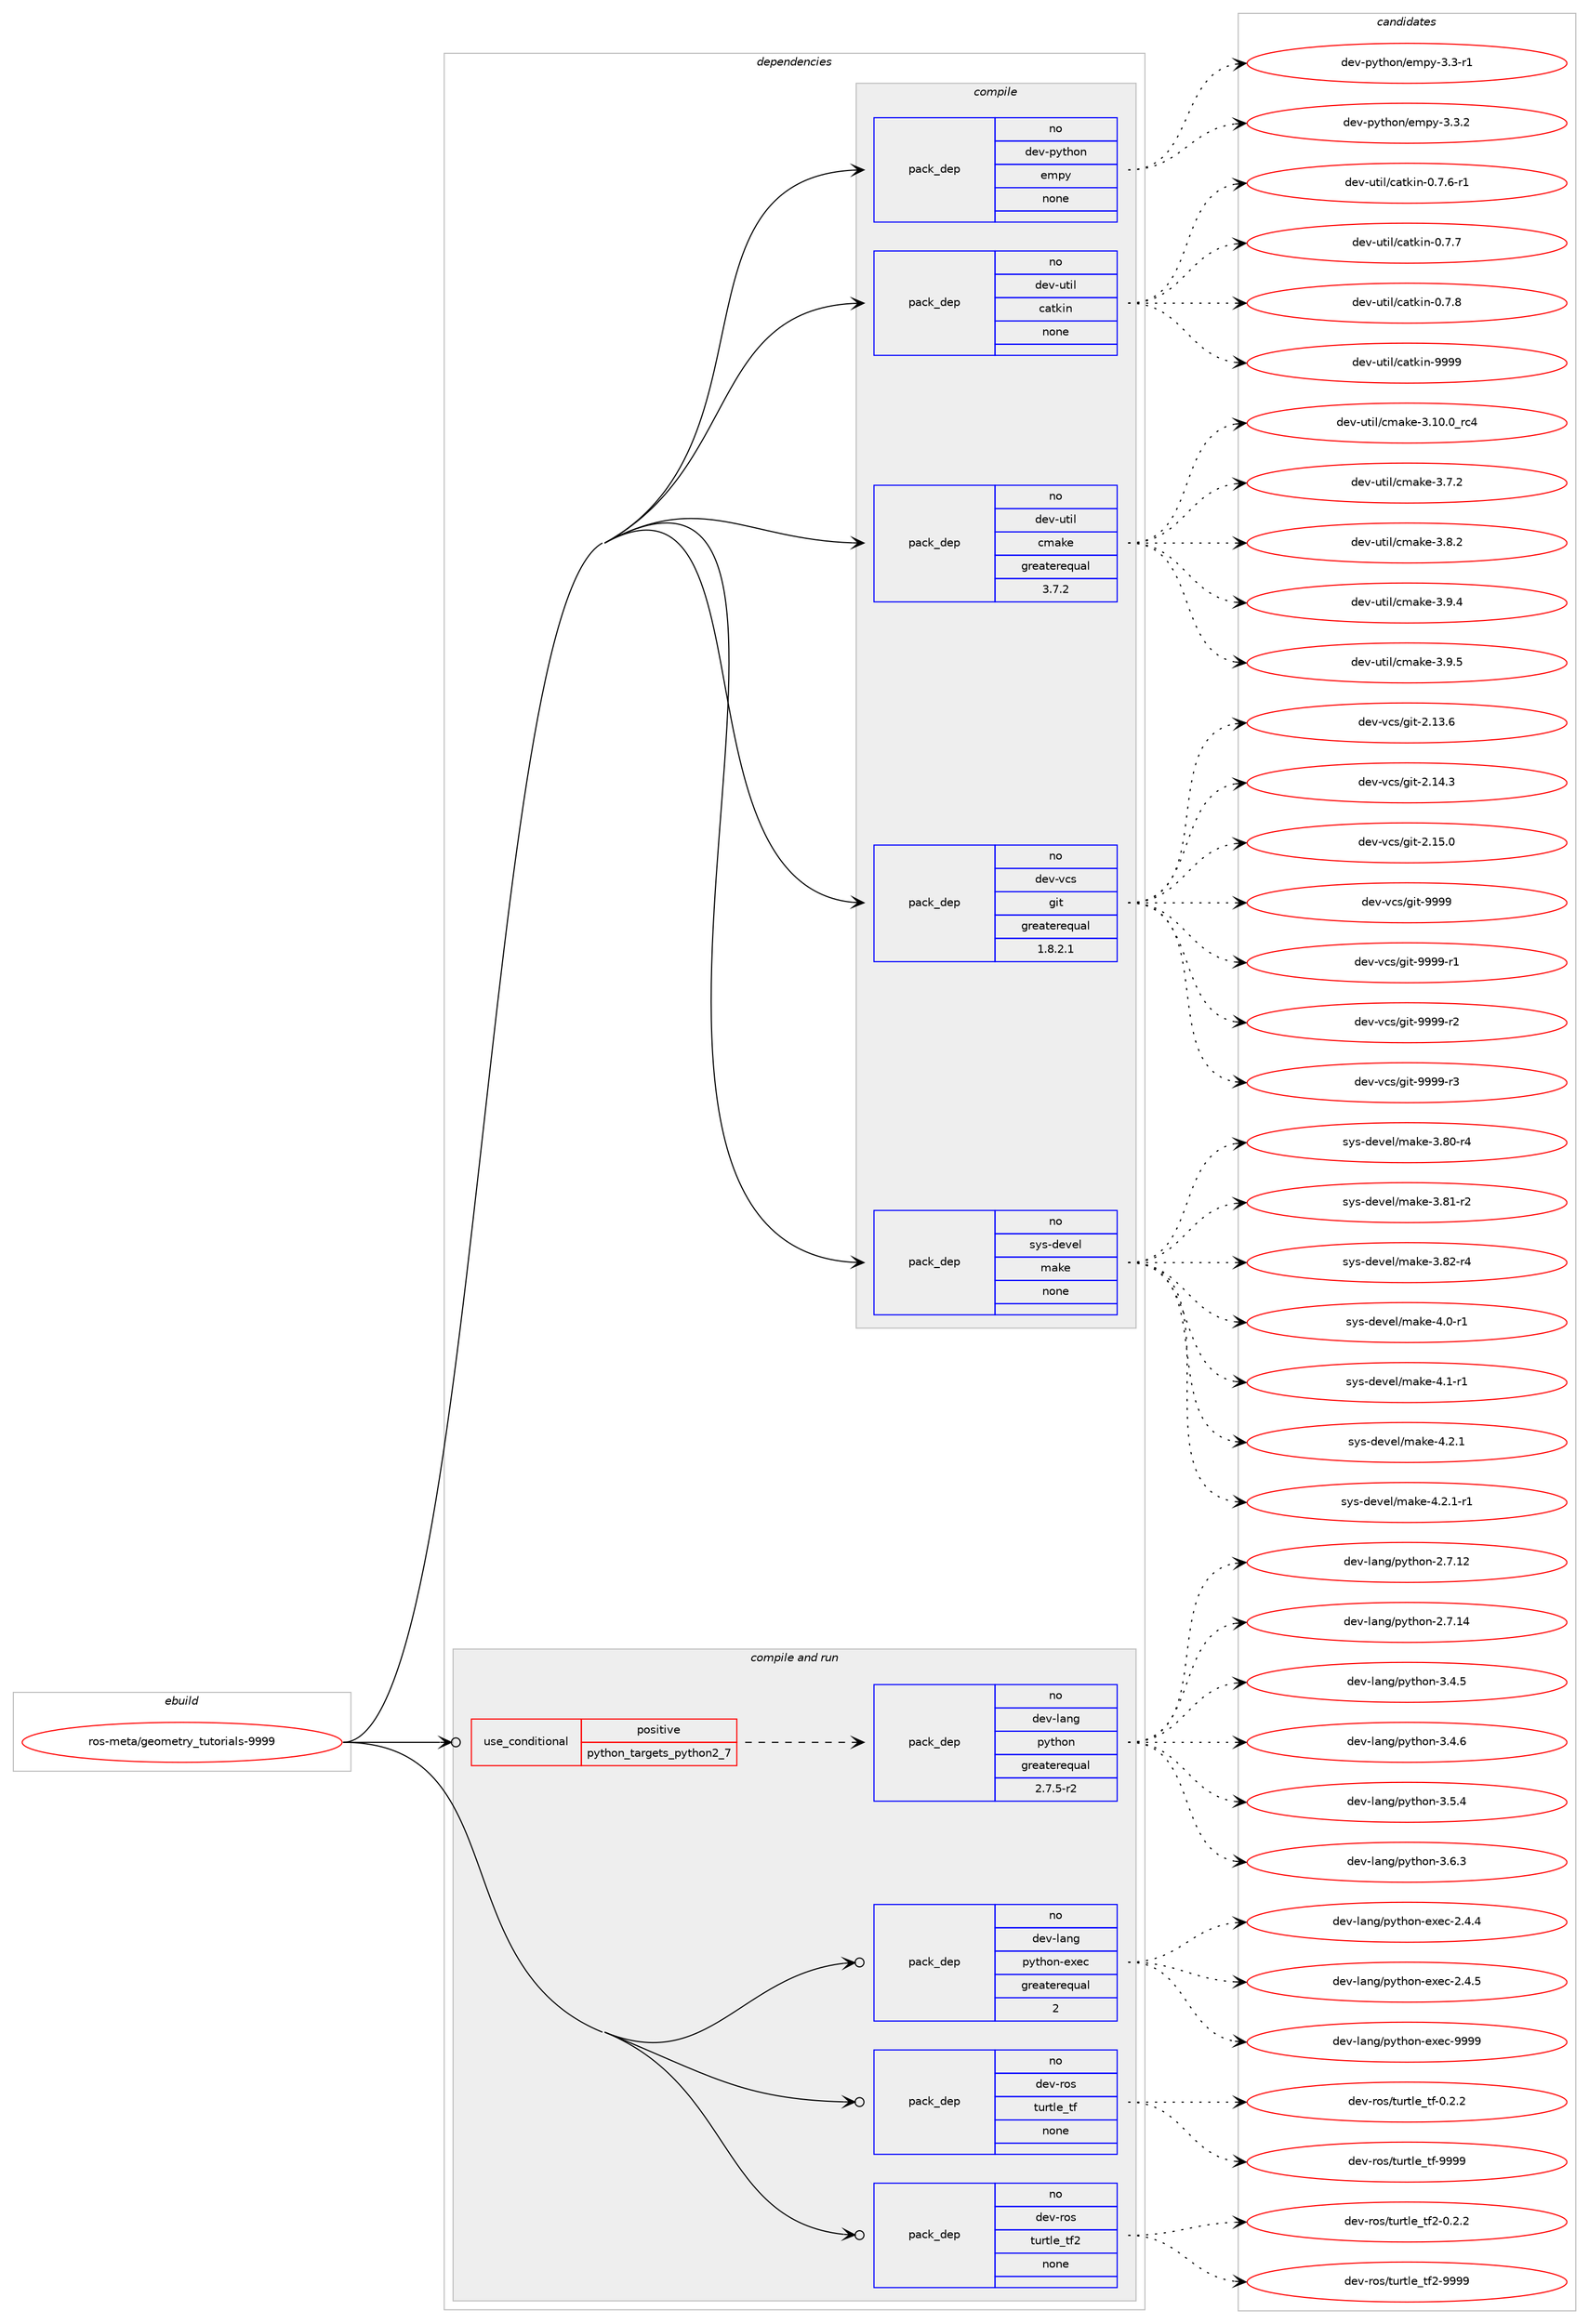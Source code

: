 digraph prolog {

# *************
# Graph options
# *************

newrank=true;
concentrate=true;
compound=true;
graph [rankdir=LR,fontname=Helvetica,fontsize=10,ranksep=1.5];#, ranksep=2.5, nodesep=0.2];
edge  [arrowhead=vee];
node  [fontname=Helvetica,fontsize=10];

# **********
# The ebuild
# **********

subgraph cluster_leftcol {
color=gray;
rank=same;
label=<<i>ebuild</i>>;
id [label="ros-meta/geometry_tutorials-9999", color=red, width=4, href="../ros-meta/geometry_tutorials-9999.svg"];
}

# ****************
# The dependencies
# ****************

subgraph cluster_midcol {
color=gray;
label=<<i>dependencies</i>>;
subgraph cluster_compile {
fillcolor="#eeeeee";
style=filled;
label=<<i>compile</i>>;
subgraph pack324878 {
dependency441503 [label=<<TABLE BORDER="0" CELLBORDER="1" CELLSPACING="0" CELLPADDING="4" WIDTH="220"><TR><TD ROWSPAN="6" CELLPADDING="30">pack_dep</TD></TR><TR><TD WIDTH="110">no</TD></TR><TR><TD>dev-python</TD></TR><TR><TD>empy</TD></TR><TR><TD>none</TD></TR><TR><TD></TD></TR></TABLE>>, shape=none, color=blue];
}
id:e -> dependency441503:w [weight=20,style="solid",arrowhead="vee"];
subgraph pack324879 {
dependency441504 [label=<<TABLE BORDER="0" CELLBORDER="1" CELLSPACING="0" CELLPADDING="4" WIDTH="220"><TR><TD ROWSPAN="6" CELLPADDING="30">pack_dep</TD></TR><TR><TD WIDTH="110">no</TD></TR><TR><TD>dev-util</TD></TR><TR><TD>catkin</TD></TR><TR><TD>none</TD></TR><TR><TD></TD></TR></TABLE>>, shape=none, color=blue];
}
id:e -> dependency441504:w [weight=20,style="solid",arrowhead="vee"];
subgraph pack324880 {
dependency441505 [label=<<TABLE BORDER="0" CELLBORDER="1" CELLSPACING="0" CELLPADDING="4" WIDTH="220"><TR><TD ROWSPAN="6" CELLPADDING="30">pack_dep</TD></TR><TR><TD WIDTH="110">no</TD></TR><TR><TD>dev-util</TD></TR><TR><TD>cmake</TD></TR><TR><TD>greaterequal</TD></TR><TR><TD>3.7.2</TD></TR></TABLE>>, shape=none, color=blue];
}
id:e -> dependency441505:w [weight=20,style="solid",arrowhead="vee"];
subgraph pack324881 {
dependency441506 [label=<<TABLE BORDER="0" CELLBORDER="1" CELLSPACING="0" CELLPADDING="4" WIDTH="220"><TR><TD ROWSPAN="6" CELLPADDING="30">pack_dep</TD></TR><TR><TD WIDTH="110">no</TD></TR><TR><TD>dev-vcs</TD></TR><TR><TD>git</TD></TR><TR><TD>greaterequal</TD></TR><TR><TD>1.8.2.1</TD></TR></TABLE>>, shape=none, color=blue];
}
id:e -> dependency441506:w [weight=20,style="solid",arrowhead="vee"];
subgraph pack324882 {
dependency441507 [label=<<TABLE BORDER="0" CELLBORDER="1" CELLSPACING="0" CELLPADDING="4" WIDTH="220"><TR><TD ROWSPAN="6" CELLPADDING="30">pack_dep</TD></TR><TR><TD WIDTH="110">no</TD></TR><TR><TD>sys-devel</TD></TR><TR><TD>make</TD></TR><TR><TD>none</TD></TR><TR><TD></TD></TR></TABLE>>, shape=none, color=blue];
}
id:e -> dependency441507:w [weight=20,style="solid",arrowhead="vee"];
}
subgraph cluster_compileandrun {
fillcolor="#eeeeee";
style=filled;
label=<<i>compile and run</i>>;
subgraph cond108976 {
dependency441508 [label=<<TABLE BORDER="0" CELLBORDER="1" CELLSPACING="0" CELLPADDING="4"><TR><TD ROWSPAN="3" CELLPADDING="10">use_conditional</TD></TR><TR><TD>positive</TD></TR><TR><TD>python_targets_python2_7</TD></TR></TABLE>>, shape=none, color=red];
subgraph pack324883 {
dependency441509 [label=<<TABLE BORDER="0" CELLBORDER="1" CELLSPACING="0" CELLPADDING="4" WIDTH="220"><TR><TD ROWSPAN="6" CELLPADDING="30">pack_dep</TD></TR><TR><TD WIDTH="110">no</TD></TR><TR><TD>dev-lang</TD></TR><TR><TD>python</TD></TR><TR><TD>greaterequal</TD></TR><TR><TD>2.7.5-r2</TD></TR></TABLE>>, shape=none, color=blue];
}
dependency441508:e -> dependency441509:w [weight=20,style="dashed",arrowhead="vee"];
}
id:e -> dependency441508:w [weight=20,style="solid",arrowhead="odotvee"];
subgraph pack324884 {
dependency441510 [label=<<TABLE BORDER="0" CELLBORDER="1" CELLSPACING="0" CELLPADDING="4" WIDTH="220"><TR><TD ROWSPAN="6" CELLPADDING="30">pack_dep</TD></TR><TR><TD WIDTH="110">no</TD></TR><TR><TD>dev-lang</TD></TR><TR><TD>python-exec</TD></TR><TR><TD>greaterequal</TD></TR><TR><TD>2</TD></TR></TABLE>>, shape=none, color=blue];
}
id:e -> dependency441510:w [weight=20,style="solid",arrowhead="odotvee"];
subgraph pack324885 {
dependency441511 [label=<<TABLE BORDER="0" CELLBORDER="1" CELLSPACING="0" CELLPADDING="4" WIDTH="220"><TR><TD ROWSPAN="6" CELLPADDING="30">pack_dep</TD></TR><TR><TD WIDTH="110">no</TD></TR><TR><TD>dev-ros</TD></TR><TR><TD>turtle_tf</TD></TR><TR><TD>none</TD></TR><TR><TD></TD></TR></TABLE>>, shape=none, color=blue];
}
id:e -> dependency441511:w [weight=20,style="solid",arrowhead="odotvee"];
subgraph pack324886 {
dependency441512 [label=<<TABLE BORDER="0" CELLBORDER="1" CELLSPACING="0" CELLPADDING="4" WIDTH="220"><TR><TD ROWSPAN="6" CELLPADDING="30">pack_dep</TD></TR><TR><TD WIDTH="110">no</TD></TR><TR><TD>dev-ros</TD></TR><TR><TD>turtle_tf2</TD></TR><TR><TD>none</TD></TR><TR><TD></TD></TR></TABLE>>, shape=none, color=blue];
}
id:e -> dependency441512:w [weight=20,style="solid",arrowhead="odotvee"];
}
subgraph cluster_run {
fillcolor="#eeeeee";
style=filled;
label=<<i>run</i>>;
}
}

# **************
# The candidates
# **************

subgraph cluster_choices {
rank=same;
color=gray;
label=<<i>candidates</i>>;

subgraph choice324878 {
color=black;
nodesep=1;
choice1001011184511212111610411111047101109112121455146514511449 [label="dev-python/empy-3.3-r1", color=red, width=4,href="../dev-python/empy-3.3-r1.svg"];
choice1001011184511212111610411111047101109112121455146514650 [label="dev-python/empy-3.3.2", color=red, width=4,href="../dev-python/empy-3.3.2.svg"];
dependency441503:e -> choice1001011184511212111610411111047101109112121455146514511449:w [style=dotted,weight="100"];
dependency441503:e -> choice1001011184511212111610411111047101109112121455146514650:w [style=dotted,weight="100"];
}
subgraph choice324879 {
color=black;
nodesep=1;
choice100101118451171161051084799971161071051104548465546544511449 [label="dev-util/catkin-0.7.6-r1", color=red, width=4,href="../dev-util/catkin-0.7.6-r1.svg"];
choice10010111845117116105108479997116107105110454846554655 [label="dev-util/catkin-0.7.7", color=red, width=4,href="../dev-util/catkin-0.7.7.svg"];
choice10010111845117116105108479997116107105110454846554656 [label="dev-util/catkin-0.7.8", color=red, width=4,href="../dev-util/catkin-0.7.8.svg"];
choice100101118451171161051084799971161071051104557575757 [label="dev-util/catkin-9999", color=red, width=4,href="../dev-util/catkin-9999.svg"];
dependency441504:e -> choice100101118451171161051084799971161071051104548465546544511449:w [style=dotted,weight="100"];
dependency441504:e -> choice10010111845117116105108479997116107105110454846554655:w [style=dotted,weight="100"];
dependency441504:e -> choice10010111845117116105108479997116107105110454846554656:w [style=dotted,weight="100"];
dependency441504:e -> choice100101118451171161051084799971161071051104557575757:w [style=dotted,weight="100"];
}
subgraph choice324880 {
color=black;
nodesep=1;
choice1001011184511711610510847991099710710145514649484648951149952 [label="dev-util/cmake-3.10.0_rc4", color=red, width=4,href="../dev-util/cmake-3.10.0_rc4.svg"];
choice10010111845117116105108479910997107101455146554650 [label="dev-util/cmake-3.7.2", color=red, width=4,href="../dev-util/cmake-3.7.2.svg"];
choice10010111845117116105108479910997107101455146564650 [label="dev-util/cmake-3.8.2", color=red, width=4,href="../dev-util/cmake-3.8.2.svg"];
choice10010111845117116105108479910997107101455146574652 [label="dev-util/cmake-3.9.4", color=red, width=4,href="../dev-util/cmake-3.9.4.svg"];
choice10010111845117116105108479910997107101455146574653 [label="dev-util/cmake-3.9.5", color=red, width=4,href="../dev-util/cmake-3.9.5.svg"];
dependency441505:e -> choice1001011184511711610510847991099710710145514649484648951149952:w [style=dotted,weight="100"];
dependency441505:e -> choice10010111845117116105108479910997107101455146554650:w [style=dotted,weight="100"];
dependency441505:e -> choice10010111845117116105108479910997107101455146564650:w [style=dotted,weight="100"];
dependency441505:e -> choice10010111845117116105108479910997107101455146574652:w [style=dotted,weight="100"];
dependency441505:e -> choice10010111845117116105108479910997107101455146574653:w [style=dotted,weight="100"];
}
subgraph choice324881 {
color=black;
nodesep=1;
choice10010111845118991154710310511645504649514654 [label="dev-vcs/git-2.13.6", color=red, width=4,href="../dev-vcs/git-2.13.6.svg"];
choice10010111845118991154710310511645504649524651 [label="dev-vcs/git-2.14.3", color=red, width=4,href="../dev-vcs/git-2.14.3.svg"];
choice10010111845118991154710310511645504649534648 [label="dev-vcs/git-2.15.0", color=red, width=4,href="../dev-vcs/git-2.15.0.svg"];
choice1001011184511899115471031051164557575757 [label="dev-vcs/git-9999", color=red, width=4,href="../dev-vcs/git-9999.svg"];
choice10010111845118991154710310511645575757574511449 [label="dev-vcs/git-9999-r1", color=red, width=4,href="../dev-vcs/git-9999-r1.svg"];
choice10010111845118991154710310511645575757574511450 [label="dev-vcs/git-9999-r2", color=red, width=4,href="../dev-vcs/git-9999-r2.svg"];
choice10010111845118991154710310511645575757574511451 [label="dev-vcs/git-9999-r3", color=red, width=4,href="../dev-vcs/git-9999-r3.svg"];
dependency441506:e -> choice10010111845118991154710310511645504649514654:w [style=dotted,weight="100"];
dependency441506:e -> choice10010111845118991154710310511645504649524651:w [style=dotted,weight="100"];
dependency441506:e -> choice10010111845118991154710310511645504649534648:w [style=dotted,weight="100"];
dependency441506:e -> choice1001011184511899115471031051164557575757:w [style=dotted,weight="100"];
dependency441506:e -> choice10010111845118991154710310511645575757574511449:w [style=dotted,weight="100"];
dependency441506:e -> choice10010111845118991154710310511645575757574511450:w [style=dotted,weight="100"];
dependency441506:e -> choice10010111845118991154710310511645575757574511451:w [style=dotted,weight="100"];
}
subgraph choice324882 {
color=black;
nodesep=1;
choice11512111545100101118101108471099710710145514656484511452 [label="sys-devel/make-3.80-r4", color=red, width=4,href="../sys-devel/make-3.80-r4.svg"];
choice11512111545100101118101108471099710710145514656494511450 [label="sys-devel/make-3.81-r2", color=red, width=4,href="../sys-devel/make-3.81-r2.svg"];
choice11512111545100101118101108471099710710145514656504511452 [label="sys-devel/make-3.82-r4", color=red, width=4,href="../sys-devel/make-3.82-r4.svg"];
choice115121115451001011181011084710997107101455246484511449 [label="sys-devel/make-4.0-r1", color=red, width=4,href="../sys-devel/make-4.0-r1.svg"];
choice115121115451001011181011084710997107101455246494511449 [label="sys-devel/make-4.1-r1", color=red, width=4,href="../sys-devel/make-4.1-r1.svg"];
choice115121115451001011181011084710997107101455246504649 [label="sys-devel/make-4.2.1", color=red, width=4,href="../sys-devel/make-4.2.1.svg"];
choice1151211154510010111810110847109971071014552465046494511449 [label="sys-devel/make-4.2.1-r1", color=red, width=4,href="../sys-devel/make-4.2.1-r1.svg"];
dependency441507:e -> choice11512111545100101118101108471099710710145514656484511452:w [style=dotted,weight="100"];
dependency441507:e -> choice11512111545100101118101108471099710710145514656494511450:w [style=dotted,weight="100"];
dependency441507:e -> choice11512111545100101118101108471099710710145514656504511452:w [style=dotted,weight="100"];
dependency441507:e -> choice115121115451001011181011084710997107101455246484511449:w [style=dotted,weight="100"];
dependency441507:e -> choice115121115451001011181011084710997107101455246494511449:w [style=dotted,weight="100"];
dependency441507:e -> choice115121115451001011181011084710997107101455246504649:w [style=dotted,weight="100"];
dependency441507:e -> choice1151211154510010111810110847109971071014552465046494511449:w [style=dotted,weight="100"];
}
subgraph choice324883 {
color=black;
nodesep=1;
choice10010111845108971101034711212111610411111045504655464950 [label="dev-lang/python-2.7.12", color=red, width=4,href="../dev-lang/python-2.7.12.svg"];
choice10010111845108971101034711212111610411111045504655464952 [label="dev-lang/python-2.7.14", color=red, width=4,href="../dev-lang/python-2.7.14.svg"];
choice100101118451089711010347112121116104111110455146524653 [label="dev-lang/python-3.4.5", color=red, width=4,href="../dev-lang/python-3.4.5.svg"];
choice100101118451089711010347112121116104111110455146524654 [label="dev-lang/python-3.4.6", color=red, width=4,href="../dev-lang/python-3.4.6.svg"];
choice100101118451089711010347112121116104111110455146534652 [label="dev-lang/python-3.5.4", color=red, width=4,href="../dev-lang/python-3.5.4.svg"];
choice100101118451089711010347112121116104111110455146544651 [label="dev-lang/python-3.6.3", color=red, width=4,href="../dev-lang/python-3.6.3.svg"];
dependency441509:e -> choice10010111845108971101034711212111610411111045504655464950:w [style=dotted,weight="100"];
dependency441509:e -> choice10010111845108971101034711212111610411111045504655464952:w [style=dotted,weight="100"];
dependency441509:e -> choice100101118451089711010347112121116104111110455146524653:w [style=dotted,weight="100"];
dependency441509:e -> choice100101118451089711010347112121116104111110455146524654:w [style=dotted,weight="100"];
dependency441509:e -> choice100101118451089711010347112121116104111110455146534652:w [style=dotted,weight="100"];
dependency441509:e -> choice100101118451089711010347112121116104111110455146544651:w [style=dotted,weight="100"];
}
subgraph choice324884 {
color=black;
nodesep=1;
choice1001011184510897110103471121211161041111104510112010199455046524652 [label="dev-lang/python-exec-2.4.4", color=red, width=4,href="../dev-lang/python-exec-2.4.4.svg"];
choice1001011184510897110103471121211161041111104510112010199455046524653 [label="dev-lang/python-exec-2.4.5", color=red, width=4,href="../dev-lang/python-exec-2.4.5.svg"];
choice10010111845108971101034711212111610411111045101120101994557575757 [label="dev-lang/python-exec-9999", color=red, width=4,href="../dev-lang/python-exec-9999.svg"];
dependency441510:e -> choice1001011184510897110103471121211161041111104510112010199455046524652:w [style=dotted,weight="100"];
dependency441510:e -> choice1001011184510897110103471121211161041111104510112010199455046524653:w [style=dotted,weight="100"];
dependency441510:e -> choice10010111845108971101034711212111610411111045101120101994557575757:w [style=dotted,weight="100"];
}
subgraph choice324885 {
color=black;
nodesep=1;
choice100101118451141111154711611711411610810195116102454846504650 [label="dev-ros/turtle_tf-0.2.2", color=red, width=4,href="../dev-ros/turtle_tf-0.2.2.svg"];
choice1001011184511411111547116117114116108101951161024557575757 [label="dev-ros/turtle_tf-9999", color=red, width=4,href="../dev-ros/turtle_tf-9999.svg"];
dependency441511:e -> choice100101118451141111154711611711411610810195116102454846504650:w [style=dotted,weight="100"];
dependency441511:e -> choice1001011184511411111547116117114116108101951161024557575757:w [style=dotted,weight="100"];
}
subgraph choice324886 {
color=black;
nodesep=1;
choice10010111845114111115471161171141161081019511610250454846504650 [label="dev-ros/turtle_tf2-0.2.2", color=red, width=4,href="../dev-ros/turtle_tf2-0.2.2.svg"];
choice100101118451141111154711611711411610810195116102504557575757 [label="dev-ros/turtle_tf2-9999", color=red, width=4,href="../dev-ros/turtle_tf2-9999.svg"];
dependency441512:e -> choice10010111845114111115471161171141161081019511610250454846504650:w [style=dotted,weight="100"];
dependency441512:e -> choice100101118451141111154711611711411610810195116102504557575757:w [style=dotted,weight="100"];
}
}

}
